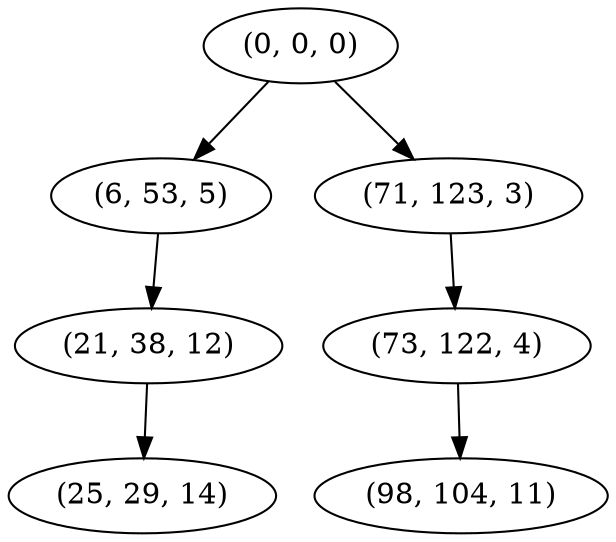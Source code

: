digraph tree {
    "(0, 0, 0)";
    "(6, 53, 5)";
    "(21, 38, 12)";
    "(25, 29, 14)";
    "(71, 123, 3)";
    "(73, 122, 4)";
    "(98, 104, 11)";
    "(0, 0, 0)" -> "(6, 53, 5)";
    "(0, 0, 0)" -> "(71, 123, 3)";
    "(6, 53, 5)" -> "(21, 38, 12)";
    "(21, 38, 12)" -> "(25, 29, 14)";
    "(71, 123, 3)" -> "(73, 122, 4)";
    "(73, 122, 4)" -> "(98, 104, 11)";
}
